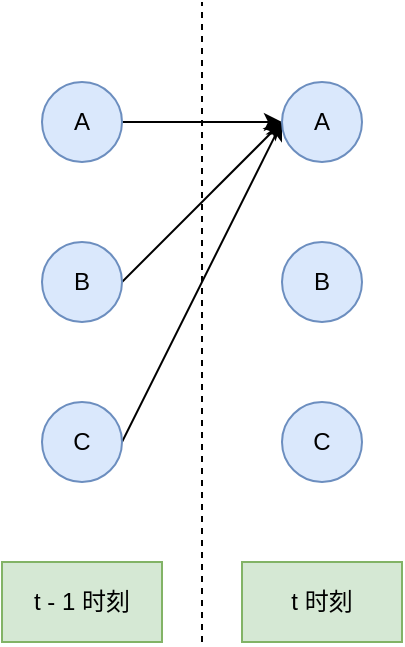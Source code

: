 <mxfile version="12.1.7" type="device" pages="1"><diagram id="iPxmozE0khKtkLuaFfPN" name="viterbi"><mxGraphModel dx="1010" dy="579" grid="1" gridSize="10" guides="1" tooltips="1" connect="1" arrows="1" fold="1" page="1" pageScale="1" pageWidth="827" pageHeight="1169" math="0" shadow="0"><root><mxCell id="0"/><mxCell id="1" parent="0"/><mxCell id="e5Vn53jbagQ9-yO5Jjrq-7" style="edgeStyle=orthogonalEdgeStyle;rounded=0;orthogonalLoop=1;jettySize=auto;html=1;exitX=1;exitY=0.5;exitDx=0;exitDy=0;entryX=0;entryY=0.5;entryDx=0;entryDy=0;" edge="1" parent="1" source="e5Vn53jbagQ9-yO5Jjrq-1" target="e5Vn53jbagQ9-yO5Jjrq-4"><mxGeometry relative="1" as="geometry"/></mxCell><mxCell id="e5Vn53jbagQ9-yO5Jjrq-1" value="A" style="ellipse;whiteSpace=wrap;html=1;aspect=fixed;fillColor=#dae8fc;strokeColor=#6c8ebf;" vertex="1" parent="1"><mxGeometry x="80" y="120" width="40" height="40" as="geometry"/></mxCell><mxCell id="e5Vn53jbagQ9-yO5Jjrq-8" style="rounded=0;orthogonalLoop=1;jettySize=auto;html=1;exitX=1;exitY=0.5;exitDx=0;exitDy=0;entryX=0;entryY=0.5;entryDx=0;entryDy=0;" edge="1" parent="1" source="e5Vn53jbagQ9-yO5Jjrq-2" target="e5Vn53jbagQ9-yO5Jjrq-4"><mxGeometry relative="1" as="geometry"/></mxCell><mxCell id="e5Vn53jbagQ9-yO5Jjrq-2" value="B" style="ellipse;whiteSpace=wrap;html=1;aspect=fixed;fillColor=#dae8fc;strokeColor=#6c8ebf;" vertex="1" parent="1"><mxGeometry x="80" y="200" width="40" height="40" as="geometry"/></mxCell><mxCell id="e5Vn53jbagQ9-yO5Jjrq-9" style="edgeStyle=none;rounded=0;orthogonalLoop=1;jettySize=auto;html=1;exitX=1;exitY=0.5;exitDx=0;exitDy=0;entryX=0;entryY=0.5;entryDx=0;entryDy=0;" edge="1" parent="1" source="e5Vn53jbagQ9-yO5Jjrq-3" target="e5Vn53jbagQ9-yO5Jjrq-4"><mxGeometry relative="1" as="geometry"/></mxCell><mxCell id="e5Vn53jbagQ9-yO5Jjrq-3" value="C" style="ellipse;whiteSpace=wrap;html=1;aspect=fixed;fillColor=#dae8fc;strokeColor=#6c8ebf;" vertex="1" parent="1"><mxGeometry x="80" y="280" width="40" height="40" as="geometry"/></mxCell><mxCell id="e5Vn53jbagQ9-yO5Jjrq-4" value="A" style="ellipse;whiteSpace=wrap;html=1;aspect=fixed;fillColor=#dae8fc;strokeColor=#6c8ebf;" vertex="1" parent="1"><mxGeometry x="200" y="120" width="40" height="40" as="geometry"/></mxCell><mxCell id="e5Vn53jbagQ9-yO5Jjrq-10" value="" style="endArrow=none;dashed=1;html=1;" edge="1" parent="1"><mxGeometry width="50" height="50" relative="1" as="geometry"><mxPoint x="160" y="400" as="sourcePoint"/><mxPoint x="160" y="80" as="targetPoint"/></mxGeometry></mxCell><mxCell id="e5Vn53jbagQ9-yO5Jjrq-11" value="t - 1 时刻" style="rounded=0;whiteSpace=wrap;html=1;fillColor=#d5e8d4;strokeColor=#82b366;" vertex="1" parent="1"><mxGeometry x="60" y="360" width="80" height="40" as="geometry"/></mxCell><mxCell id="e5Vn53jbagQ9-yO5Jjrq-12" value="t 时刻" style="rounded=0;whiteSpace=wrap;html=1;fillColor=#d5e8d4;strokeColor=#82b366;" vertex="1" parent="1"><mxGeometry x="180" y="360" width="80" height="40" as="geometry"/></mxCell><mxCell id="e5Vn53jbagQ9-yO5Jjrq-13" value="B" style="ellipse;whiteSpace=wrap;html=1;aspect=fixed;fillColor=#dae8fc;strokeColor=#6c8ebf;" vertex="1" parent="1"><mxGeometry x="200" y="200" width="40" height="40" as="geometry"/></mxCell><mxCell id="e5Vn53jbagQ9-yO5Jjrq-14" value="C" style="ellipse;whiteSpace=wrap;html=1;aspect=fixed;fillColor=#dae8fc;strokeColor=#6c8ebf;" vertex="1" parent="1"><mxGeometry x="200" y="280" width="40" height="40" as="geometry"/></mxCell></root></mxGraphModel></diagram></mxfile>